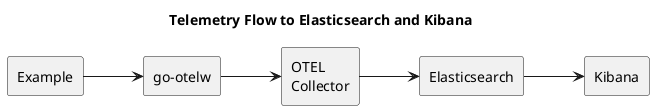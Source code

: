 @startuml elastic-kibana
title Telemetry Flow to Elasticsearch and Kibana
left to right direction

agent Example as EX
agent "OTEL\nCollector" as OC
agent "go-otelw" as OW
agent Elasticsearch as ES
agent Kibana

EX --> OW
OW --> OC
OC --> ES
ES --> Kibana

@enduml
